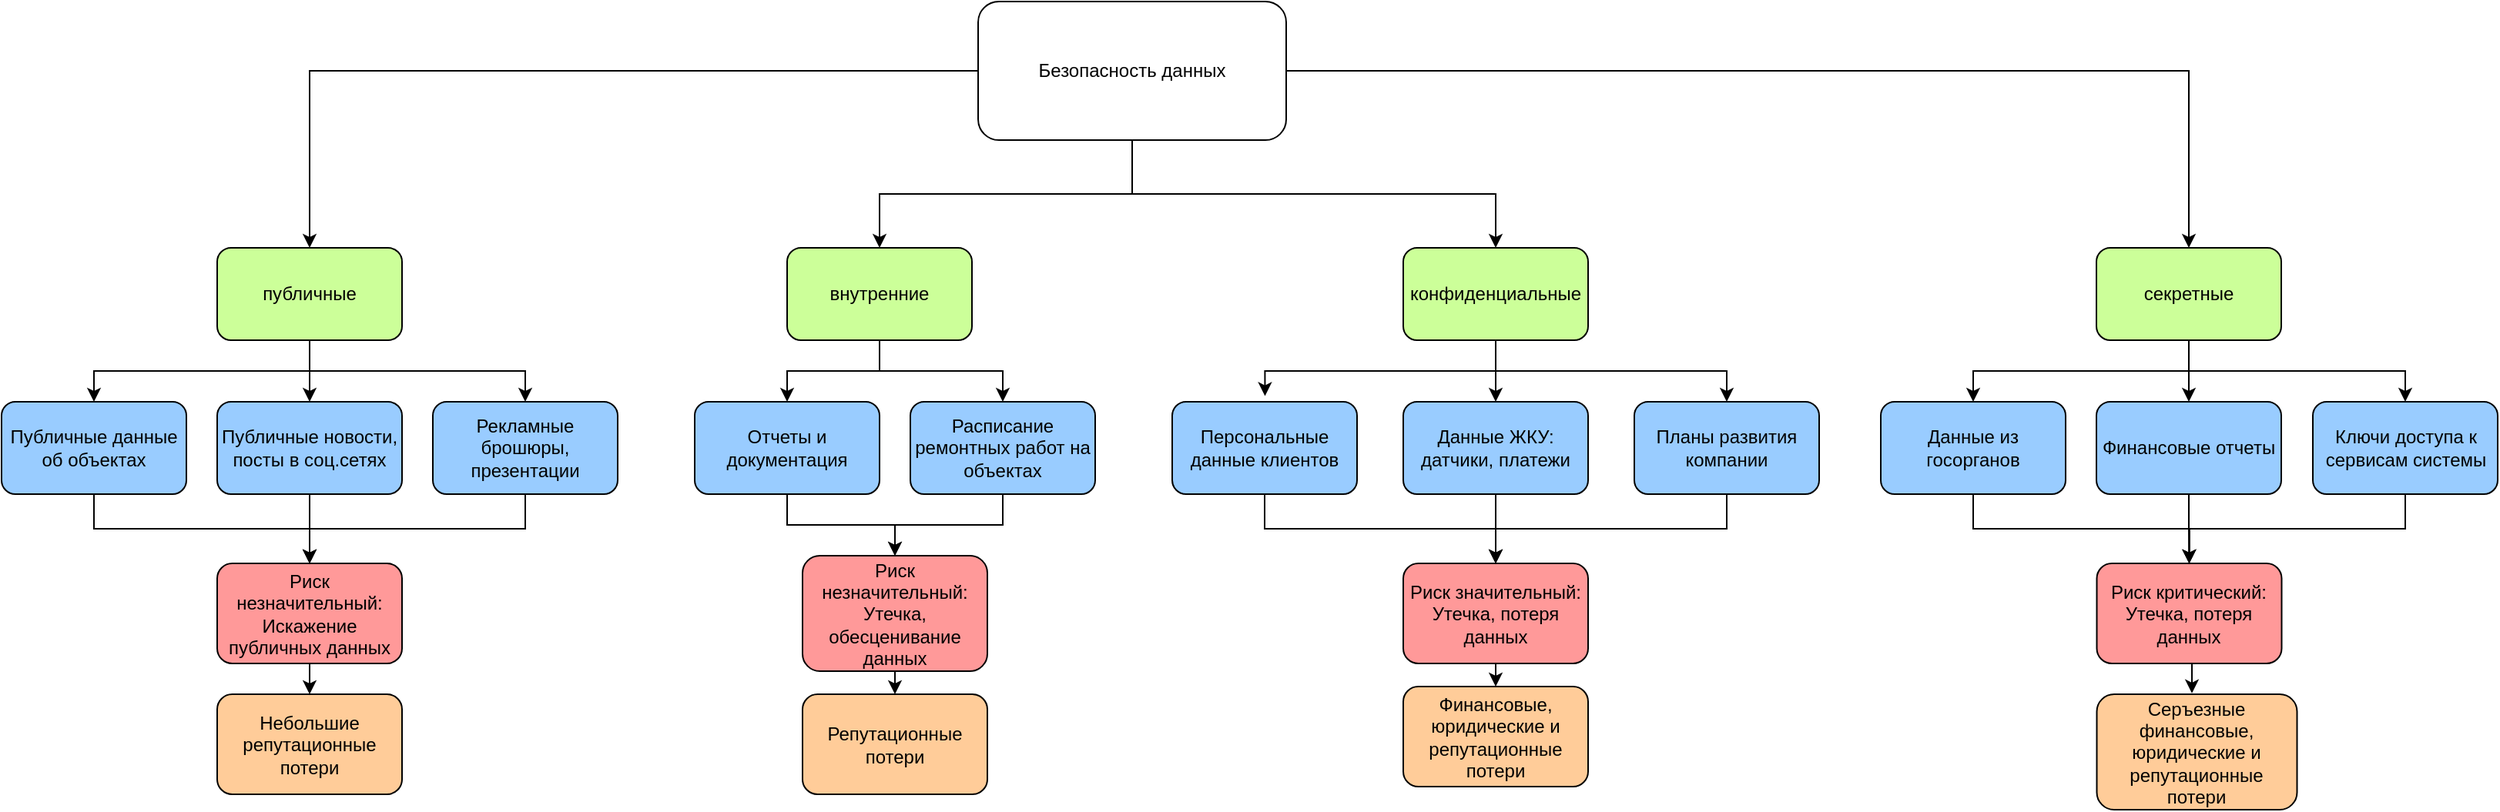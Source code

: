 <mxfile version="26.0.9">
  <diagram name="Page-1" id="JYeUA8jnEpGKQJee4J41">
    <mxGraphModel dx="2796" dy="984" grid="1" gridSize="10" guides="1" tooltips="1" connect="1" arrows="1" fold="1" page="1" pageScale="1" pageWidth="827" pageHeight="1169" math="0" shadow="0">
      <root>
        <mxCell id="0" />
        <mxCell id="1" parent="0" />
        <mxCell id="LHvTKtzoN3f2ezVA239G-22" style="edgeStyle=orthogonalEdgeStyle;rounded=0;orthogonalLoop=1;jettySize=auto;html=1;exitX=0;exitY=0.5;exitDx=0;exitDy=0;entryX=0.5;entryY=0;entryDx=0;entryDy=0;" edge="1" parent="1" source="NBHSz87s7yOADXJmBY3b-34" target="NBHSz87s7yOADXJmBY3b-7">
          <mxGeometry relative="1" as="geometry" />
        </mxCell>
        <mxCell id="LHvTKtzoN3f2ezVA239G-23" style="edgeStyle=orthogonalEdgeStyle;rounded=0;orthogonalLoop=1;jettySize=auto;html=1;exitX=1;exitY=0.5;exitDx=0;exitDy=0;entryX=0.5;entryY=0;entryDx=0;entryDy=0;" edge="1" parent="1" source="NBHSz87s7yOADXJmBY3b-34" target="NBHSz87s7yOADXJmBY3b-13">
          <mxGeometry relative="1" as="geometry" />
        </mxCell>
        <mxCell id="LHvTKtzoN3f2ezVA239G-24" style="edgeStyle=orthogonalEdgeStyle;rounded=0;orthogonalLoop=1;jettySize=auto;html=1;exitX=0.5;exitY=1;exitDx=0;exitDy=0;entryX=0.5;entryY=0;entryDx=0;entryDy=0;" edge="1" parent="1" source="NBHSz87s7yOADXJmBY3b-34" target="NBHSz87s7yOADXJmBY3b-9">
          <mxGeometry relative="1" as="geometry" />
        </mxCell>
        <mxCell id="LHvTKtzoN3f2ezVA239G-25" style="edgeStyle=orthogonalEdgeStyle;rounded=0;orthogonalLoop=1;jettySize=auto;html=1;exitX=0.5;exitY=1;exitDx=0;exitDy=0;entryX=0.5;entryY=0;entryDx=0;entryDy=0;" edge="1" parent="1" source="NBHSz87s7yOADXJmBY3b-34" target="NBHSz87s7yOADXJmBY3b-11">
          <mxGeometry relative="1" as="geometry" />
        </mxCell>
        <mxCell id="NBHSz87s7yOADXJmBY3b-34" value="Безопасность данных" style="rounded=1;whiteSpace=wrap;html=1;" parent="1" vertex="1">
          <mxGeometry x="314" y="200" width="200" height="90" as="geometry" />
        </mxCell>
        <mxCell id="LHvTKtzoN3f2ezVA239G-26" style="edgeStyle=orthogonalEdgeStyle;rounded=0;orthogonalLoop=1;jettySize=auto;html=1;exitX=0.5;exitY=1;exitDx=0;exitDy=0;entryX=0.5;entryY=0;entryDx=0;entryDy=0;" edge="1" parent="1" source="NBHSz87s7yOADXJmBY3b-7" target="LHvTKtzoN3f2ezVA239G-1">
          <mxGeometry relative="1" as="geometry" />
        </mxCell>
        <mxCell id="LHvTKtzoN3f2ezVA239G-27" style="edgeStyle=orthogonalEdgeStyle;rounded=0;orthogonalLoop=1;jettySize=auto;html=1;exitX=0.5;exitY=1;exitDx=0;exitDy=0;entryX=0.5;entryY=0;entryDx=0;entryDy=0;" edge="1" parent="1" source="NBHSz87s7yOADXJmBY3b-7" target="LHvTKtzoN3f2ezVA239G-3">
          <mxGeometry relative="1" as="geometry" />
        </mxCell>
        <mxCell id="LHvTKtzoN3f2ezVA239G-28" style="edgeStyle=orthogonalEdgeStyle;rounded=0;orthogonalLoop=1;jettySize=auto;html=1;exitX=0.5;exitY=1;exitDx=0;exitDy=0;entryX=0.5;entryY=0;entryDx=0;entryDy=0;" edge="1" parent="1" source="NBHSz87s7yOADXJmBY3b-7" target="LHvTKtzoN3f2ezVA239G-2">
          <mxGeometry relative="1" as="geometry" />
        </mxCell>
        <mxCell id="NBHSz87s7yOADXJmBY3b-7" value="публичные" style="rounded=1;whiteSpace=wrap;html=1;fillColor=light-dark(#CCFF99,var(--ge-dark-color, #121212));" parent="1" vertex="1">
          <mxGeometry x="-180" y="360" width="120" height="60" as="geometry" />
        </mxCell>
        <mxCell id="LHvTKtzoN3f2ezVA239G-37" style="edgeStyle=orthogonalEdgeStyle;rounded=0;orthogonalLoop=1;jettySize=auto;html=1;exitX=0.5;exitY=1;exitDx=0;exitDy=0;entryX=0.5;entryY=0;entryDx=0;entryDy=0;" edge="1" parent="1" source="LHvTKtzoN3f2ezVA239G-1" target="LHvTKtzoN3f2ezVA239G-4">
          <mxGeometry relative="1" as="geometry" />
        </mxCell>
        <mxCell id="LHvTKtzoN3f2ezVA239G-1" value="Публичные данные об объектах" style="rounded=1;whiteSpace=wrap;html=1;fillColor=light-dark(#99CCFF,var(--ge-dark-color, #121212));" vertex="1" parent="1">
          <mxGeometry x="-320" y="460" width="120" height="60" as="geometry" />
        </mxCell>
        <mxCell id="LHvTKtzoN3f2ezVA239G-29" style="edgeStyle=orthogonalEdgeStyle;rounded=0;orthogonalLoop=1;jettySize=auto;html=1;exitX=0.5;exitY=1;exitDx=0;exitDy=0;entryX=0.5;entryY=0;entryDx=0;entryDy=0;" edge="1" parent="1" source="LHvTKtzoN3f2ezVA239G-2" target="LHvTKtzoN3f2ezVA239G-4">
          <mxGeometry relative="1" as="geometry" />
        </mxCell>
        <mxCell id="LHvTKtzoN3f2ezVA239G-2" value="Публичные новости, посты в соц.сетях" style="rounded=1;whiteSpace=wrap;html=1;fillColor=light-dark(#99CCFF,var(--ge-dark-color, #121212));" vertex="1" parent="1">
          <mxGeometry x="-180" y="460" width="120" height="60" as="geometry" />
        </mxCell>
        <mxCell id="LHvTKtzoN3f2ezVA239G-38" style="edgeStyle=orthogonalEdgeStyle;rounded=0;orthogonalLoop=1;jettySize=auto;html=1;exitX=0.5;exitY=1;exitDx=0;exitDy=0;entryX=0.5;entryY=0;entryDx=0;entryDy=0;" edge="1" parent="1" source="LHvTKtzoN3f2ezVA239G-3" target="LHvTKtzoN3f2ezVA239G-4">
          <mxGeometry relative="1" as="geometry" />
        </mxCell>
        <mxCell id="LHvTKtzoN3f2ezVA239G-3" value="Рекламные брошюры, презентации" style="rounded=1;whiteSpace=wrap;html=1;fillColor=light-dark(#99CCFF,var(--ge-dark-color, #121212));" vertex="1" parent="1">
          <mxGeometry x="-40" y="460" width="120" height="60" as="geometry" />
        </mxCell>
        <mxCell id="LHvTKtzoN3f2ezVA239G-30" style="edgeStyle=orthogonalEdgeStyle;rounded=0;orthogonalLoop=1;jettySize=auto;html=1;exitX=0.5;exitY=1;exitDx=0;exitDy=0;entryX=0.5;entryY=0;entryDx=0;entryDy=0;" edge="1" parent="1" source="LHvTKtzoN3f2ezVA239G-4" target="LHvTKtzoN3f2ezVA239G-16">
          <mxGeometry relative="1" as="geometry" />
        </mxCell>
        <mxCell id="LHvTKtzoN3f2ezVA239G-4" value="Риск незначительный:&lt;br&gt;Искажение публичных данных" style="rounded=1;whiteSpace=wrap;html=1;fillColor=light-dark(#FF9999,var(--ge-dark-color, #121212));" vertex="1" parent="1">
          <mxGeometry x="-180" y="565" width="120" height="65" as="geometry" />
        </mxCell>
        <mxCell id="LHvTKtzoN3f2ezVA239G-16" value="Небольшие репутационные потери" style="rounded=1;whiteSpace=wrap;html=1;fillColor=light-dark(#FFCC99,var(--ge-dark-color, #121212));" vertex="1" parent="1">
          <mxGeometry x="-180" y="650" width="120" height="65" as="geometry" />
        </mxCell>
        <mxCell id="LHvTKtzoN3f2ezVA239G-31" style="edgeStyle=orthogonalEdgeStyle;rounded=0;orthogonalLoop=1;jettySize=auto;html=1;exitX=0.5;exitY=1;exitDx=0;exitDy=0;entryX=0.5;entryY=0;entryDx=0;entryDy=0;" edge="1" parent="1" source="NBHSz87s7yOADXJmBY3b-9" target="LHvTKtzoN3f2ezVA239G-5">
          <mxGeometry relative="1" as="geometry" />
        </mxCell>
        <mxCell id="LHvTKtzoN3f2ezVA239G-32" style="edgeStyle=orthogonalEdgeStyle;rounded=0;orthogonalLoop=1;jettySize=auto;html=1;exitX=0.5;exitY=1;exitDx=0;exitDy=0;entryX=0.5;entryY=0;entryDx=0;entryDy=0;" edge="1" parent="1" source="NBHSz87s7yOADXJmBY3b-9" target="LHvTKtzoN3f2ezVA239G-6">
          <mxGeometry relative="1" as="geometry" />
        </mxCell>
        <mxCell id="NBHSz87s7yOADXJmBY3b-9" value="внутренние" style="rounded=1;whiteSpace=wrap;html=1;fillColor=light-dark(#CCFF99,var(--ge-dark-color, #121212));" parent="1" vertex="1">
          <mxGeometry x="190" y="360" width="120" height="60" as="geometry" />
        </mxCell>
        <mxCell id="LHvTKtzoN3f2ezVA239G-33" style="edgeStyle=orthogonalEdgeStyle;rounded=0;orthogonalLoop=1;jettySize=auto;html=1;exitX=0.5;exitY=1;exitDx=0;exitDy=0;entryX=0.5;entryY=0;entryDx=0;entryDy=0;" edge="1" parent="1" source="LHvTKtzoN3f2ezVA239G-5" target="LHvTKtzoN3f2ezVA239G-7">
          <mxGeometry relative="1" as="geometry" />
        </mxCell>
        <mxCell id="LHvTKtzoN3f2ezVA239G-5" value="Отчеты и документация" style="rounded=1;whiteSpace=wrap;html=1;fillColor=light-dark(#99CCFF,var(--ge-dark-color, #121212));" vertex="1" parent="1">
          <mxGeometry x="130" y="460" width="120" height="60" as="geometry" />
        </mxCell>
        <mxCell id="LHvTKtzoN3f2ezVA239G-34" style="edgeStyle=orthogonalEdgeStyle;rounded=0;orthogonalLoop=1;jettySize=auto;html=1;exitX=0.5;exitY=1;exitDx=0;exitDy=0;entryX=0.5;entryY=0;entryDx=0;entryDy=0;" edge="1" parent="1" source="LHvTKtzoN3f2ezVA239G-6" target="LHvTKtzoN3f2ezVA239G-7">
          <mxGeometry relative="1" as="geometry" />
        </mxCell>
        <mxCell id="LHvTKtzoN3f2ezVA239G-6" value="Расписание ремонтных работ на объектах" style="rounded=1;whiteSpace=wrap;html=1;fillColor=light-dark(#99CCFF,var(--ge-dark-color, #121212));" vertex="1" parent="1">
          <mxGeometry x="270" y="460" width="120" height="60" as="geometry" />
        </mxCell>
        <mxCell id="LHvTKtzoN3f2ezVA239G-35" style="edgeStyle=orthogonalEdgeStyle;rounded=0;orthogonalLoop=1;jettySize=auto;html=1;exitX=0.5;exitY=1;exitDx=0;exitDy=0;entryX=0.5;entryY=0;entryDx=0;entryDy=0;" edge="1" parent="1" source="LHvTKtzoN3f2ezVA239G-7" target="LHvTKtzoN3f2ezVA239G-17">
          <mxGeometry relative="1" as="geometry" />
        </mxCell>
        <mxCell id="LHvTKtzoN3f2ezVA239G-7" value="Риск незначительный:&lt;br&gt;Утечка, обесценивание данных" style="rounded=1;whiteSpace=wrap;html=1;fillColor=light-dark(#FF9999,var(--ge-dark-color, #121212));" vertex="1" parent="1">
          <mxGeometry x="200" y="560" width="120" height="75" as="geometry" />
        </mxCell>
        <mxCell id="LHvTKtzoN3f2ezVA239G-17" value="Репутационные потери" style="rounded=1;whiteSpace=wrap;html=1;fillColor=light-dark(#FFCC99,var(--ge-dark-color, #121212));" vertex="1" parent="1">
          <mxGeometry x="200" y="650" width="120" height="65" as="geometry" />
        </mxCell>
        <mxCell id="LHvTKtzoN3f2ezVA239G-40" style="edgeStyle=orthogonalEdgeStyle;rounded=0;orthogonalLoop=1;jettySize=auto;html=1;entryX=0.5;entryY=0;entryDx=0;entryDy=0;" edge="1" parent="1" target="LHvTKtzoN3f2ezVA239G-10">
          <mxGeometry relative="1" as="geometry">
            <mxPoint x="650" y="420" as="sourcePoint" />
            <Array as="points">
              <mxPoint x="650" y="440" />
              <mxPoint x="800" y="440" />
            </Array>
          </mxGeometry>
        </mxCell>
        <mxCell id="LHvTKtzoN3f2ezVA239G-41" style="edgeStyle=orthogonalEdgeStyle;rounded=0;orthogonalLoop=1;jettySize=auto;html=1;exitX=0.5;exitY=1;exitDx=0;exitDy=0;entryX=0.5;entryY=0;entryDx=0;entryDy=0;" edge="1" parent="1" source="NBHSz87s7yOADXJmBY3b-11" target="LHvTKtzoN3f2ezVA239G-9">
          <mxGeometry relative="1" as="geometry" />
        </mxCell>
        <mxCell id="NBHSz87s7yOADXJmBY3b-11" value="конфиденциальные" style="rounded=1;whiteSpace=wrap;html=1;fillColor=light-dark(#CCFF99,var(--ge-dark-color, #121212));" parent="1" vertex="1">
          <mxGeometry x="590" y="360" width="120" height="60" as="geometry" />
        </mxCell>
        <mxCell id="LHvTKtzoN3f2ezVA239G-43" style="edgeStyle=orthogonalEdgeStyle;rounded=0;orthogonalLoop=1;jettySize=auto;html=1;exitX=0.5;exitY=1;exitDx=0;exitDy=0;entryX=0.5;entryY=0;entryDx=0;entryDy=0;" edge="1" parent="1" source="LHvTKtzoN3f2ezVA239G-8" target="LHvTKtzoN3f2ezVA239G-11">
          <mxGeometry relative="1" as="geometry" />
        </mxCell>
        <mxCell id="LHvTKtzoN3f2ezVA239G-8" value="Персональные данные клиентов" style="rounded=1;whiteSpace=wrap;html=1;fillColor=light-dark(#99CCFF,var(--ge-dark-color, #121212));" vertex="1" parent="1">
          <mxGeometry x="440" y="460" width="120" height="60" as="geometry" />
        </mxCell>
        <mxCell id="LHvTKtzoN3f2ezVA239G-42" style="edgeStyle=orthogonalEdgeStyle;rounded=0;orthogonalLoop=1;jettySize=auto;html=1;exitX=0.5;exitY=1;exitDx=0;exitDy=0;entryX=0.5;entryY=0;entryDx=0;entryDy=0;" edge="1" parent="1" source="LHvTKtzoN3f2ezVA239G-9" target="LHvTKtzoN3f2ezVA239G-11">
          <mxGeometry relative="1" as="geometry" />
        </mxCell>
        <mxCell id="LHvTKtzoN3f2ezVA239G-9" value="Данные ЖКУ: датчики, платежи" style="rounded=1;whiteSpace=wrap;html=1;fillColor=light-dark(#99CCFF,var(--ge-dark-color, #121212));" vertex="1" parent="1">
          <mxGeometry x="590" y="460" width="120" height="60" as="geometry" />
        </mxCell>
        <mxCell id="LHvTKtzoN3f2ezVA239G-44" style="edgeStyle=orthogonalEdgeStyle;rounded=0;orthogonalLoop=1;jettySize=auto;html=1;exitX=0.5;exitY=1;exitDx=0;exitDy=0;entryX=0.5;entryY=0;entryDx=0;entryDy=0;" edge="1" parent="1" source="LHvTKtzoN3f2ezVA239G-10" target="LHvTKtzoN3f2ezVA239G-11">
          <mxGeometry relative="1" as="geometry" />
        </mxCell>
        <mxCell id="LHvTKtzoN3f2ezVA239G-10" value="Планы развития компании" style="rounded=1;whiteSpace=wrap;html=1;fillColor=light-dark(#99CCFF,var(--ge-dark-color, #121212));" vertex="1" parent="1">
          <mxGeometry x="740" y="460" width="120" height="60" as="geometry" />
        </mxCell>
        <mxCell id="LHvTKtzoN3f2ezVA239G-45" style="edgeStyle=orthogonalEdgeStyle;rounded=0;orthogonalLoop=1;jettySize=auto;html=1;exitX=0.5;exitY=1;exitDx=0;exitDy=0;entryX=0.5;entryY=0;entryDx=0;entryDy=0;" edge="1" parent="1" source="LHvTKtzoN3f2ezVA239G-11" target="LHvTKtzoN3f2ezVA239G-18">
          <mxGeometry relative="1" as="geometry" />
        </mxCell>
        <mxCell id="LHvTKtzoN3f2ezVA239G-11" value="Риск значительный:&lt;br&gt;Утечка, потеря данных" style="rounded=1;whiteSpace=wrap;html=1;fillColor=light-dark(#FF9999,var(--ge-dark-color, #121212));" vertex="1" parent="1">
          <mxGeometry x="590" y="565" width="120" height="65" as="geometry" />
        </mxCell>
        <mxCell id="LHvTKtzoN3f2ezVA239G-18" value="Финансовые, юридические и репутационные потери" style="rounded=1;whiteSpace=wrap;html=1;fillColor=light-dark(#FFCC99,var(--ge-dark-color, #121212));" vertex="1" parent="1">
          <mxGeometry x="590" y="645" width="120" height="65" as="geometry" />
        </mxCell>
        <mxCell id="LHvTKtzoN3f2ezVA239G-39" style="edgeStyle=orthogonalEdgeStyle;rounded=0;orthogonalLoop=1;jettySize=auto;html=1;exitX=0.5;exitY=1;exitDx=0;exitDy=0;entryX=0.502;entryY=-0.062;entryDx=0;entryDy=0;entryPerimeter=0;" edge="1" parent="1" source="NBHSz87s7yOADXJmBY3b-11" target="LHvTKtzoN3f2ezVA239G-8">
          <mxGeometry relative="1" as="geometry" />
        </mxCell>
        <mxCell id="LHvTKtzoN3f2ezVA239G-46" style="edgeStyle=orthogonalEdgeStyle;rounded=0;orthogonalLoop=1;jettySize=auto;html=1;exitX=0.5;exitY=1;exitDx=0;exitDy=0;entryX=0.5;entryY=0;entryDx=0;entryDy=0;" edge="1" parent="1" source="NBHSz87s7yOADXJmBY3b-13" target="LHvTKtzoN3f2ezVA239G-12">
          <mxGeometry relative="1" as="geometry" />
        </mxCell>
        <mxCell id="LHvTKtzoN3f2ezVA239G-47" style="edgeStyle=orthogonalEdgeStyle;rounded=0;orthogonalLoop=1;jettySize=auto;html=1;exitX=0.5;exitY=1;exitDx=0;exitDy=0;entryX=0.5;entryY=0;entryDx=0;entryDy=0;" edge="1" parent="1" source="NBHSz87s7yOADXJmBY3b-13" target="LHvTKtzoN3f2ezVA239G-14">
          <mxGeometry relative="1" as="geometry" />
        </mxCell>
        <mxCell id="LHvTKtzoN3f2ezVA239G-48" style="edgeStyle=orthogonalEdgeStyle;rounded=0;orthogonalLoop=1;jettySize=auto;html=1;exitX=0.5;exitY=1;exitDx=0;exitDy=0;entryX=0.5;entryY=0;entryDx=0;entryDy=0;" edge="1" parent="1" source="NBHSz87s7yOADXJmBY3b-13" target="LHvTKtzoN3f2ezVA239G-13">
          <mxGeometry relative="1" as="geometry" />
        </mxCell>
        <mxCell id="NBHSz87s7yOADXJmBY3b-13" value="секретные" style="rounded=1;whiteSpace=wrap;html=1;fillColor=light-dark(#CCFF99,var(--ge-dark-color, #121212));" parent="1" vertex="1">
          <mxGeometry x="1040" y="360" width="120" height="60" as="geometry" />
        </mxCell>
        <mxCell id="LHvTKtzoN3f2ezVA239G-50" style="edgeStyle=orthogonalEdgeStyle;rounded=0;orthogonalLoop=1;jettySize=auto;html=1;exitX=0.5;exitY=1;exitDx=0;exitDy=0;entryX=0.5;entryY=0;entryDx=0;entryDy=0;" edge="1" parent="1" source="LHvTKtzoN3f2ezVA239G-12" target="LHvTKtzoN3f2ezVA239G-15">
          <mxGeometry relative="1" as="geometry" />
        </mxCell>
        <mxCell id="LHvTKtzoN3f2ezVA239G-12" value="Данные из госорганов" style="rounded=1;whiteSpace=wrap;html=1;fillColor=light-dark(#99CCFF,var(--ge-dark-color, #121212));" vertex="1" parent="1">
          <mxGeometry x="900" y="460" width="120" height="60" as="geometry" />
        </mxCell>
        <mxCell id="LHvTKtzoN3f2ezVA239G-49" style="edgeStyle=orthogonalEdgeStyle;rounded=0;orthogonalLoop=1;jettySize=auto;html=1;exitX=0.5;exitY=1;exitDx=0;exitDy=0;entryX=0.5;entryY=0;entryDx=0;entryDy=0;" edge="1" parent="1" source="LHvTKtzoN3f2ezVA239G-13" target="LHvTKtzoN3f2ezVA239G-15">
          <mxGeometry relative="1" as="geometry" />
        </mxCell>
        <mxCell id="LHvTKtzoN3f2ezVA239G-13" value="Финансовые отчеты" style="rounded=1;whiteSpace=wrap;html=1;fillColor=light-dark(#99CCFF,var(--ge-dark-color, #121212));" vertex="1" parent="1">
          <mxGeometry x="1040" y="460" width="120" height="60" as="geometry" />
        </mxCell>
        <mxCell id="LHvTKtzoN3f2ezVA239G-51" style="edgeStyle=orthogonalEdgeStyle;rounded=0;orthogonalLoop=1;jettySize=auto;html=1;exitX=0.5;exitY=1;exitDx=0;exitDy=0;entryX=0.5;entryY=0;entryDx=0;entryDy=0;" edge="1" parent="1" source="LHvTKtzoN3f2ezVA239G-14" target="LHvTKtzoN3f2ezVA239G-15">
          <mxGeometry relative="1" as="geometry" />
        </mxCell>
        <mxCell id="LHvTKtzoN3f2ezVA239G-14" value="Ключи доступа к сервисам системы" style="rounded=1;whiteSpace=wrap;html=1;fillColor=light-dark(#99CCFF,var(--ge-dark-color, #121212));" vertex="1" parent="1">
          <mxGeometry x="1180.5" y="460" width="120" height="60" as="geometry" />
        </mxCell>
        <mxCell id="LHvTKtzoN3f2ezVA239G-15" value="Риск критический:&lt;br&gt;Утечка, потеря данных" style="rounded=1;whiteSpace=wrap;html=1;fillColor=light-dark(#FF9999,var(--ge-dark-color, #121212));" vertex="1" parent="1">
          <mxGeometry x="1040.25" y="565" width="120" height="65" as="geometry" />
        </mxCell>
        <mxCell id="LHvTKtzoN3f2ezVA239G-19" value="Серъезные финансовые, юридические и репутационные потери" style="rounded=1;whiteSpace=wrap;html=1;fillColor=light-dark(#FFCC99,var(--ge-dark-color, #121212));" vertex="1" parent="1">
          <mxGeometry x="1040.25" y="650" width="130" height="75" as="geometry" />
        </mxCell>
        <mxCell id="LHvTKtzoN3f2ezVA239G-52" style="edgeStyle=orthogonalEdgeStyle;rounded=0;orthogonalLoop=1;jettySize=auto;html=1;exitX=0.5;exitY=1;exitDx=0;exitDy=0;entryX=0.475;entryY=-0.008;entryDx=0;entryDy=0;entryPerimeter=0;" edge="1" parent="1" source="LHvTKtzoN3f2ezVA239G-15" target="LHvTKtzoN3f2ezVA239G-19">
          <mxGeometry relative="1" as="geometry" />
        </mxCell>
      </root>
    </mxGraphModel>
  </diagram>
</mxfile>
